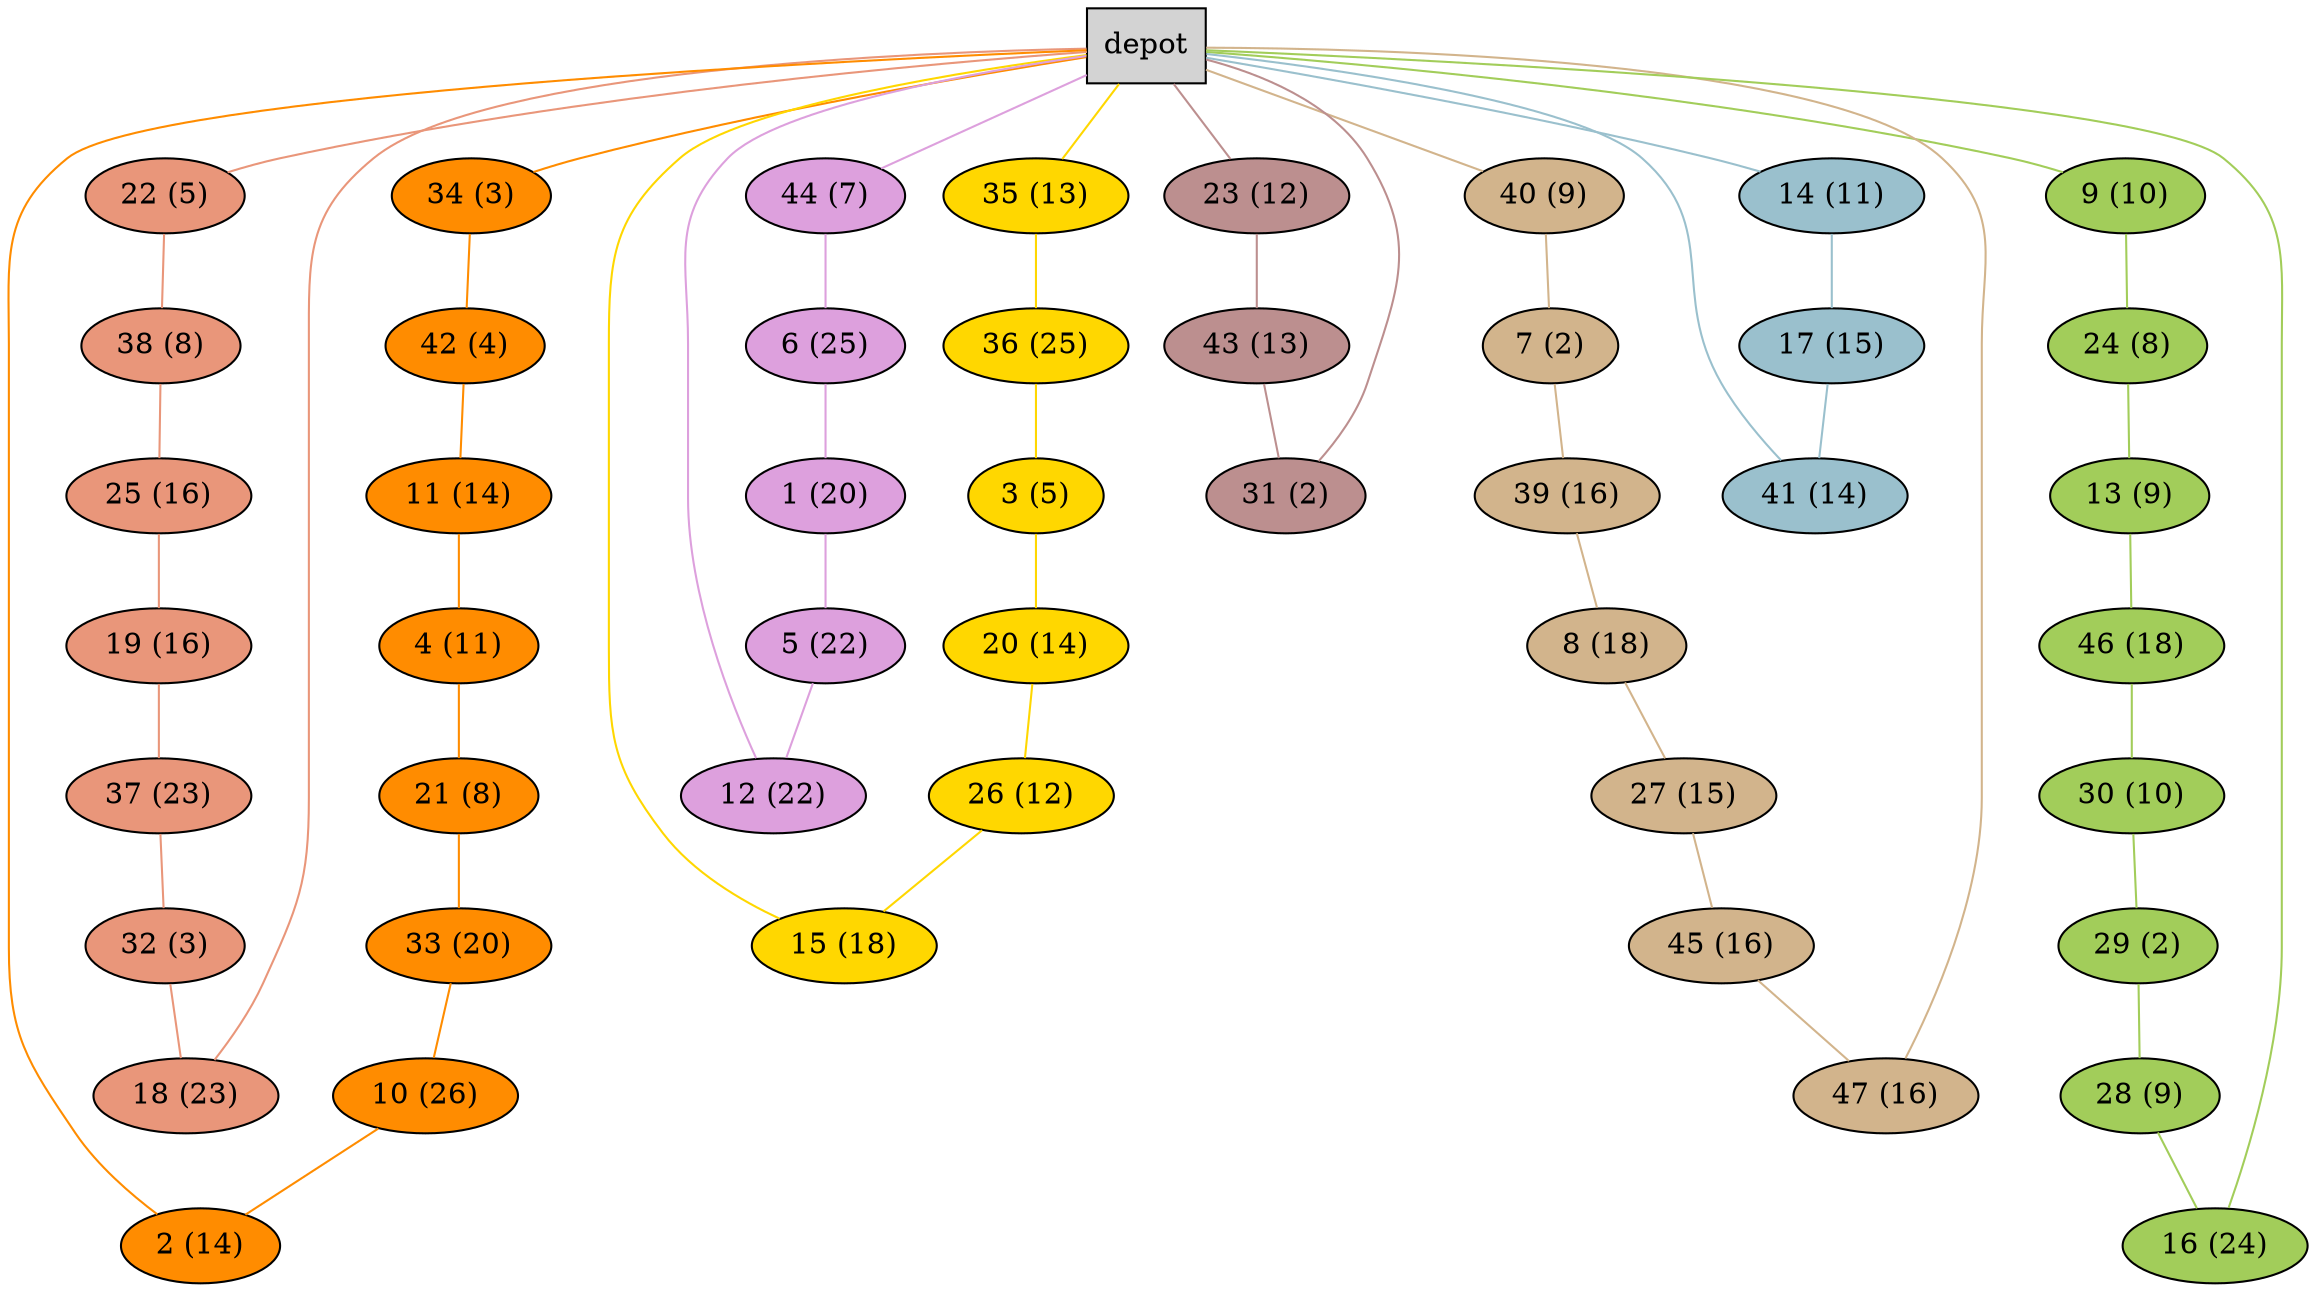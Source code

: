 graph G {
  0[shape = box, label = "depot", style = filled ];
  22[shape = ellipse, label = "22 (5)", style = filled , fillcolor = darksalmon ];
  "0"--"22"[color = darksalmon];
  38[shape = ellipse, label = "38 (8)", style = filled , fillcolor = darksalmon ];
  "22"--"38"[color = darksalmon];
  25[shape = ellipse, label = "25 (16)", style = filled , fillcolor = darksalmon ];
  "38"--"25"[color = darksalmon];
  19[shape = ellipse, label = "19 (16)", style = filled , fillcolor = darksalmon ];
  "25"--"19"[color = darksalmon];
  37[shape = ellipse, label = "37 (23)", style = filled , fillcolor = darksalmon ];
  "19"--"37"[color = darksalmon];
  32[shape = ellipse, label = "32 (3)", style = filled , fillcolor = darksalmon ];
  "37"--"32"[color = darksalmon];
  18[shape = ellipse, label = "18 (23)", style = filled , fillcolor = darksalmon ];
  "32"--"18"[color = darksalmon];
  "18"--"0"[color = darksalmon];
  35[shape = ellipse, label = "35 (13)", style = filled , fillcolor = gold ];
  "0"--"35"[color = gold];
  36[shape = ellipse, label = "36 (25)", style = filled , fillcolor = gold ];
  "35"--"36"[color = gold];
  3[shape = ellipse, label = "3 (5)", style = filled , fillcolor = gold ];
  "36"--"3"[color = gold];
  20[shape = ellipse, label = "20 (14)", style = filled , fillcolor = gold ];
  "3"--"20"[color = gold];
  26[shape = ellipse, label = "26 (12)", style = filled , fillcolor = gold ];
  "20"--"26"[color = gold];
  15[shape = ellipse, label = "15 (18)", style = filled , fillcolor = gold ];
  "26"--"15"[color = gold];
  "15"--"0"[color = gold];
  44[shape = ellipse, label = "44 (7)", style = filled , fillcolor = plum ];
  "0"--"44"[color = plum];
  6[shape = ellipse, label = "6 (25)", style = filled , fillcolor = plum ];
  "44"--"6"[color = plum];
  1[shape = ellipse, label = "1 (20)", style = filled , fillcolor = plum ];
  "6"--"1"[color = plum];
  5[shape = ellipse, label = "5 (22)", style = filled , fillcolor = plum ];
  "1"--"5"[color = plum];
  12[shape = ellipse, label = "12 (22)", style = filled , fillcolor = plum ];
  "5"--"12"[color = plum];
  "12"--"0"[color = plum];
  40[shape = ellipse, label = "40 (9)", style = filled , fillcolor = tan ];
  "0"--"40"[color = tan];
  7[shape = ellipse, label = "7 (2)", style = filled , fillcolor = tan ];
  "40"--"7"[color = tan];
  39[shape = ellipse, label = "39 (16)", style = filled , fillcolor = tan ];
  "7"--"39"[color = tan];
  8[shape = ellipse, label = "8 (18)", style = filled , fillcolor = tan ];
  "39"--"8"[color = tan];
  27[shape = ellipse, label = "27 (15)", style = filled , fillcolor = tan ];
  "8"--"27"[color = tan];
  45[shape = ellipse, label = "45 (16)", style = filled , fillcolor = tan ];
  "27"--"45"[color = tan];
  47[shape = ellipse, label = "47 (16)", style = filled , fillcolor = tan ];
  "45"--"47"[color = tan];
  "47"--"0"[color = tan];
  34[shape = ellipse, label = "34 (3)", style = filled , fillcolor = darkorange ];
  "0"--"34"[color = darkorange];
  42[shape = ellipse, label = "42 (4)", style = filled , fillcolor = darkorange ];
  "34"--"42"[color = darkorange];
  11[shape = ellipse, label = "11 (14)", style = filled , fillcolor = darkorange ];
  "42"--"11"[color = darkorange];
  4[shape = ellipse, label = "4 (11)", style = filled , fillcolor = darkorange ];
  "11"--"4"[color = darkorange];
  21[shape = ellipse, label = "21 (8)", style = filled , fillcolor = darkorange ];
  "4"--"21"[color = darkorange];
  33[shape = ellipse, label = "33 (20)", style = filled , fillcolor = darkorange ];
  "21"--"33"[color = darkorange];
  10[shape = ellipse, label = "10 (26)", style = filled , fillcolor = darkorange ];
  "33"--"10"[color = darkorange];
  2[shape = ellipse, label = "2 (14)", style = filled , fillcolor = darkorange ];
  "10"--"2"[color = darkorange];
  "2"--"0"[color = darkorange];
  23[shape = ellipse, label = "23 (12)", style = filled , fillcolor = rosybrown ];
  "0"--"23"[color = rosybrown];
  43[shape = ellipse, label = "43 (13)", style = filled , fillcolor = rosybrown ];
  "23"--"43"[color = rosybrown];
  31[shape = ellipse, label = "31 (2)", style = filled , fillcolor = rosybrown ];
  "43"--"31"[color = rosybrown];
  "31"--"0"[color = rosybrown];
  9[shape = ellipse, label = "9 (10)", style = filled , fillcolor = darkolivegreen3 ];
  "0"--"9"[color = darkolivegreen3];
  24[shape = ellipse, label = "24 (8)", style = filled , fillcolor = darkolivegreen3 ];
  "9"--"24"[color = darkolivegreen3];
  13[shape = ellipse, label = "13 (9)", style = filled , fillcolor = darkolivegreen3 ];
  "24"--"13"[color = darkolivegreen3];
  46[shape = ellipse, label = "46 (18)", style = filled , fillcolor = darkolivegreen3 ];
  "13"--"46"[color = darkolivegreen3];
  30[shape = ellipse, label = "30 (10)", style = filled , fillcolor = darkolivegreen3 ];
  "46"--"30"[color = darkolivegreen3];
  29[shape = ellipse, label = "29 (2)", style = filled , fillcolor = darkolivegreen3 ];
  "30"--"29"[color = darkolivegreen3];
  28[shape = ellipse, label = "28 (9)", style = filled , fillcolor = darkolivegreen3 ];
  "29"--"28"[color = darkolivegreen3];
  16[shape = ellipse, label = "16 (24)", style = filled , fillcolor = darkolivegreen3 ];
  "28"--"16"[color = darkolivegreen3];
  "16"--"0"[color = darkolivegreen3];
  14[shape = ellipse, label = "14 (11)", style = filled , fillcolor = lightblue3 ];
  "0"--"14"[color = lightblue3];
  17[shape = ellipse, label = "17 (15)", style = filled , fillcolor = lightblue3 ];
  "14"--"17"[color = lightblue3];
  41[shape = ellipse, label = "41 (14)", style = filled , fillcolor = lightblue3 ];
  "17"--"41"[color = lightblue3];
  "41"--"0"[color = lightblue3];
}
